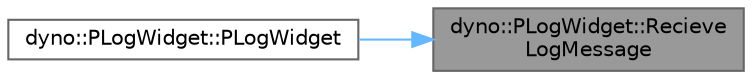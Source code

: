 digraph "dyno::PLogWidget::RecieveLogMessage"
{
 // LATEX_PDF_SIZE
  bgcolor="transparent";
  edge [fontname=Helvetica,fontsize=10,labelfontname=Helvetica,labelfontsize=10];
  node [fontname=Helvetica,fontsize=10,shape=box,height=0.2,width=0.4];
  rankdir="RL";
  Node1 [id="Node000001",label="dyno::PLogWidget::Recieve\lLogMessage",height=0.2,width=0.4,color="gray40", fillcolor="grey60", style="filled", fontcolor="black",tooltip=" "];
  Node1 -> Node2 [id="edge1_Node000001_Node000002",dir="back",color="steelblue1",style="solid",tooltip=" "];
  Node2 [id="Node000002",label="dyno::PLogWidget::PLogWidget",height=0.2,width=0.4,color="grey40", fillcolor="white", style="filled",URL="$classdyno_1_1_p_log_widget.html#a46583f5073271753bb8b85ecc08c4c05",tooltip=" "];
}
